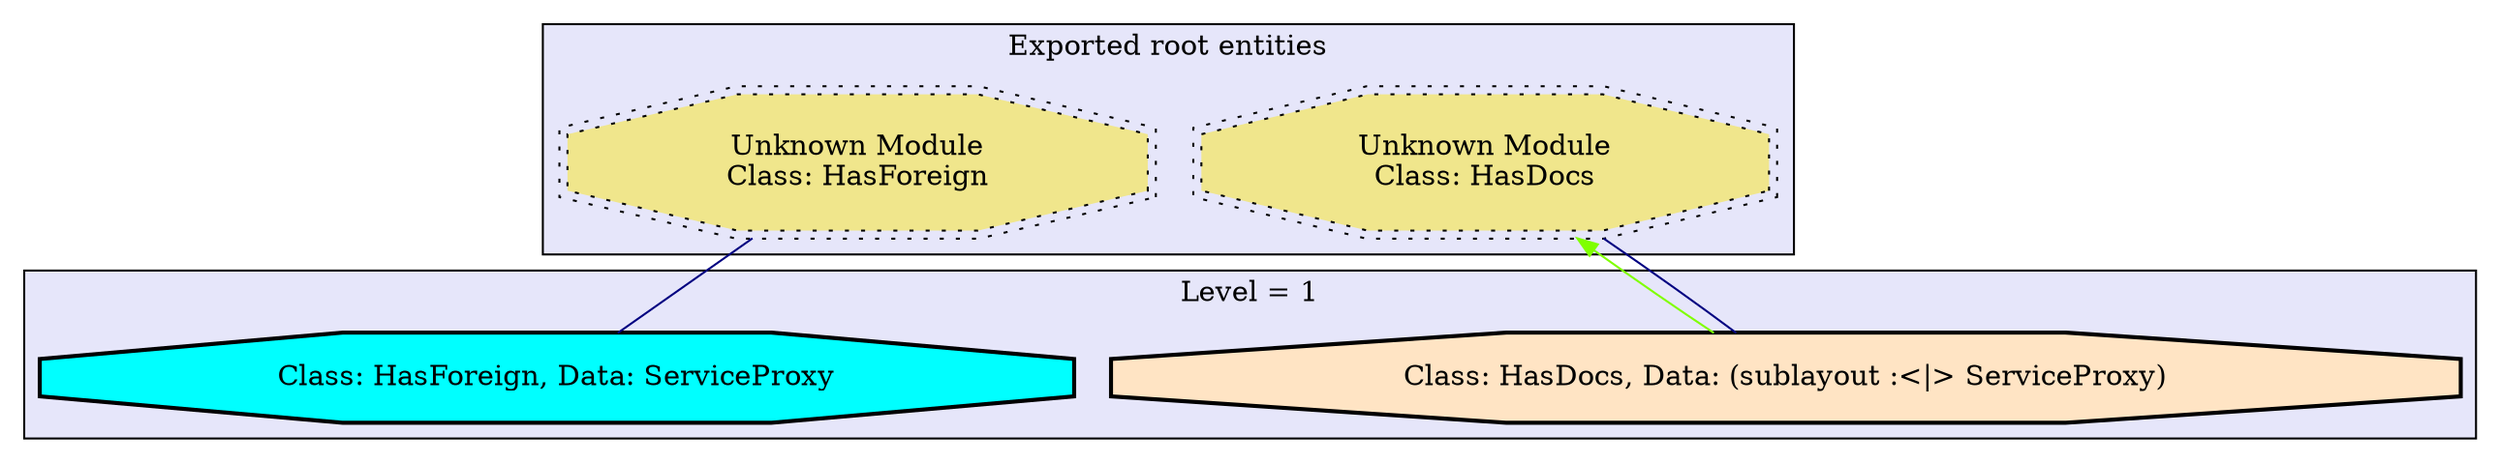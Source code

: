 digraph "Levels within Thentos.Backend.Api.Docs.Proxy" {
    node [margin="0.4,0.1"
         ,style=filled];
    subgraph cluster_0 {
        graph [label="Exported root entities"
              ,style=filled
              ,fillcolor=lavender];
        3 [label="Unknown Module\nClass: HasDocs"
          ,shape=doubleoctagon
          ,fillcolor=khaki
          ,style="filled,dotted"];
        4 [label="Unknown Module\nClass: HasForeign"
          ,shape=doubleoctagon
          ,fillcolor=khaki
          ,style="filled,dotted"];
    }
    subgraph cluster_1 {
        graph [label="Level = 1"
              ,style=filled
              ,fillcolor=lavender];
        1 [label="Class: HasDocs, Data: (sublayout :<|> ServiceProxy)"
          ,shape=octagon
          ,fillcolor=bisque
          ,style="filled,bold"];
        2 [label="Class: HasForeign, Data: ServiceProxy"
          ,shape=octagon
          ,fillcolor=cyan
          ,style="filled,bold"];
    }
    1 -> 3 [penwidth=1
           ,color=chartreuse];
    3 -> 1 [penwidth=1
           ,color=navy
           ,dir=none];
    4 -> 2 [penwidth=1
           ,color=navy
           ,dir=none];
}
